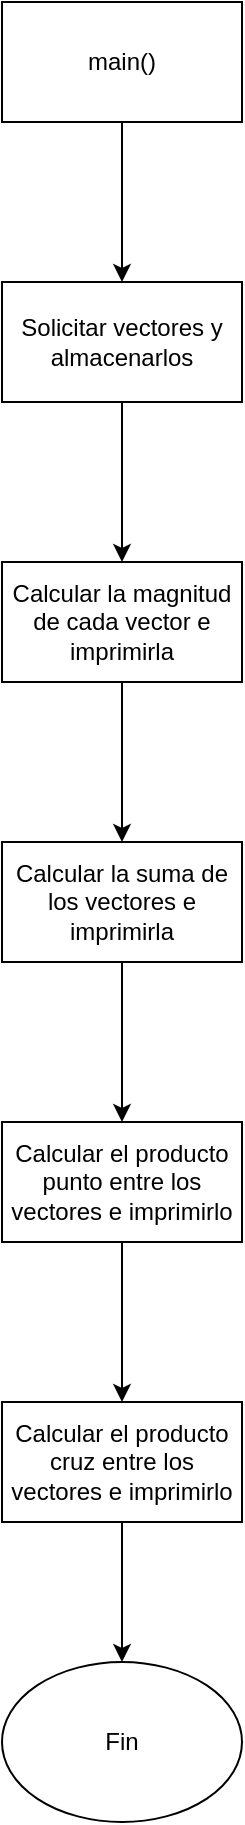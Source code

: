 <mxfile version="14.5.1" type="device"><diagram id="q3LX9Ev14rC40q3EMpu4" name="Page-1"><mxGraphModel dx="462" dy="816" grid="1" gridSize="10" guides="1" tooltips="1" connect="1" arrows="1" fold="1" page="1" pageScale="1" pageWidth="850" pageHeight="1100" math="0" shadow="0"><root><mxCell id="0"/><mxCell id="1" parent="0"/><mxCell id="sB0JlX9pAuVp6QvUnsgf-3" value="" style="edgeStyle=orthogonalEdgeStyle;rounded=0;orthogonalLoop=1;jettySize=auto;html=1;" edge="1" parent="1" source="sB0JlX9pAuVp6QvUnsgf-1" target="sB0JlX9pAuVp6QvUnsgf-2"><mxGeometry relative="1" as="geometry"/></mxCell><mxCell id="sB0JlX9pAuVp6QvUnsgf-1" value="main()" style="rounded=0;whiteSpace=wrap;html=1;" vertex="1" parent="1"><mxGeometry x="190" y="50" width="120" height="60" as="geometry"/></mxCell><mxCell id="sB0JlX9pAuVp6QvUnsgf-5" value="" style="edgeStyle=orthogonalEdgeStyle;rounded=0;orthogonalLoop=1;jettySize=auto;html=1;" edge="1" parent="1" source="sB0JlX9pAuVp6QvUnsgf-2" target="sB0JlX9pAuVp6QvUnsgf-4"><mxGeometry relative="1" as="geometry"/></mxCell><mxCell id="sB0JlX9pAuVp6QvUnsgf-2" value="Solicitar vectores y almacenarlos" style="whiteSpace=wrap;html=1;rounded=0;" vertex="1" parent="1"><mxGeometry x="190" y="190" width="120" height="60" as="geometry"/></mxCell><mxCell id="sB0JlX9pAuVp6QvUnsgf-7" value="" style="edgeStyle=orthogonalEdgeStyle;rounded=0;orthogonalLoop=1;jettySize=auto;html=1;" edge="1" parent="1" source="sB0JlX9pAuVp6QvUnsgf-4" target="sB0JlX9pAuVp6QvUnsgf-6"><mxGeometry relative="1" as="geometry"/></mxCell><mxCell id="sB0JlX9pAuVp6QvUnsgf-4" value="Calcular la magnitud de cada vector e imprimirla" style="whiteSpace=wrap;html=1;rounded=0;" vertex="1" parent="1"><mxGeometry x="190" y="330" width="120" height="60" as="geometry"/></mxCell><mxCell id="sB0JlX9pAuVp6QvUnsgf-9" value="" style="edgeStyle=orthogonalEdgeStyle;rounded=0;orthogonalLoop=1;jettySize=auto;html=1;" edge="1" parent="1" source="sB0JlX9pAuVp6QvUnsgf-6" target="sB0JlX9pAuVp6QvUnsgf-8"><mxGeometry relative="1" as="geometry"/></mxCell><mxCell id="sB0JlX9pAuVp6QvUnsgf-6" value="Calcular la suma de los vectores e imprimirla" style="whiteSpace=wrap;html=1;rounded=0;" vertex="1" parent="1"><mxGeometry x="190" y="470" width="120" height="60" as="geometry"/></mxCell><mxCell id="sB0JlX9pAuVp6QvUnsgf-11" value="" style="edgeStyle=orthogonalEdgeStyle;rounded=0;orthogonalLoop=1;jettySize=auto;html=1;" edge="1" parent="1" source="sB0JlX9pAuVp6QvUnsgf-8" target="sB0JlX9pAuVp6QvUnsgf-10"><mxGeometry relative="1" as="geometry"/></mxCell><mxCell id="sB0JlX9pAuVp6QvUnsgf-8" value="Calcular el producto punto entre los vectores e imprimirlo" style="whiteSpace=wrap;html=1;rounded=0;" vertex="1" parent="1"><mxGeometry x="190" y="610" width="120" height="60" as="geometry"/></mxCell><mxCell id="sB0JlX9pAuVp6QvUnsgf-13" value="" style="edgeStyle=orthogonalEdgeStyle;rounded=0;orthogonalLoop=1;jettySize=auto;html=1;" edge="1" parent="1" source="sB0JlX9pAuVp6QvUnsgf-10" target="sB0JlX9pAuVp6QvUnsgf-12"><mxGeometry relative="1" as="geometry"/></mxCell><mxCell id="sB0JlX9pAuVp6QvUnsgf-10" value="Calcular el producto cruz entre los vectores e imprimirlo" style="whiteSpace=wrap;html=1;rounded=0;" vertex="1" parent="1"><mxGeometry x="190" y="750" width="120" height="60" as="geometry"/></mxCell><mxCell id="sB0JlX9pAuVp6QvUnsgf-12" value="Fin" style="ellipse;whiteSpace=wrap;html=1;rounded=0;" vertex="1" parent="1"><mxGeometry x="190" y="880" width="120" height="80" as="geometry"/></mxCell></root></mxGraphModel></diagram></mxfile>